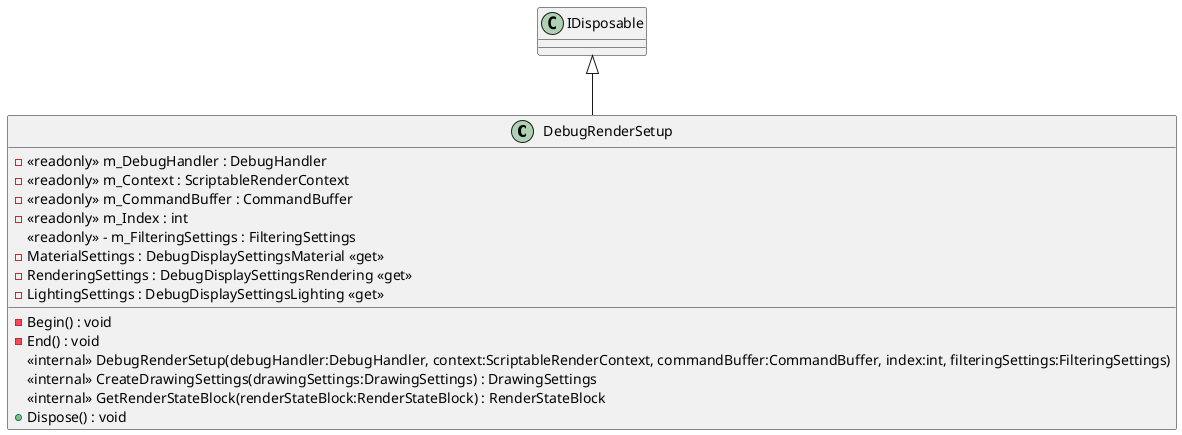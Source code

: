 @startuml
class DebugRenderSetup {
    - <<readonly>> m_DebugHandler : DebugHandler
    - <<readonly>> m_Context : ScriptableRenderContext
    - <<readonly>> m_CommandBuffer : CommandBuffer
    - <<readonly>> m_Index : int
    <<readonly>> - m_FilteringSettings : FilteringSettings
    - MaterialSettings : DebugDisplaySettingsMaterial <<get>>
    - RenderingSettings : DebugDisplaySettingsRendering <<get>>
    - LightingSettings : DebugDisplaySettingsLighting <<get>>
    - Begin() : void
    - End() : void
    <<internal>> DebugRenderSetup(debugHandler:DebugHandler, context:ScriptableRenderContext, commandBuffer:CommandBuffer, index:int, filteringSettings:FilteringSettings)
    <<internal>> CreateDrawingSettings(drawingSettings:DrawingSettings) : DrawingSettings
    <<internal>> GetRenderStateBlock(renderStateBlock:RenderStateBlock) : RenderStateBlock
    + Dispose() : void
}
IDisposable <|-- DebugRenderSetup
@enduml
